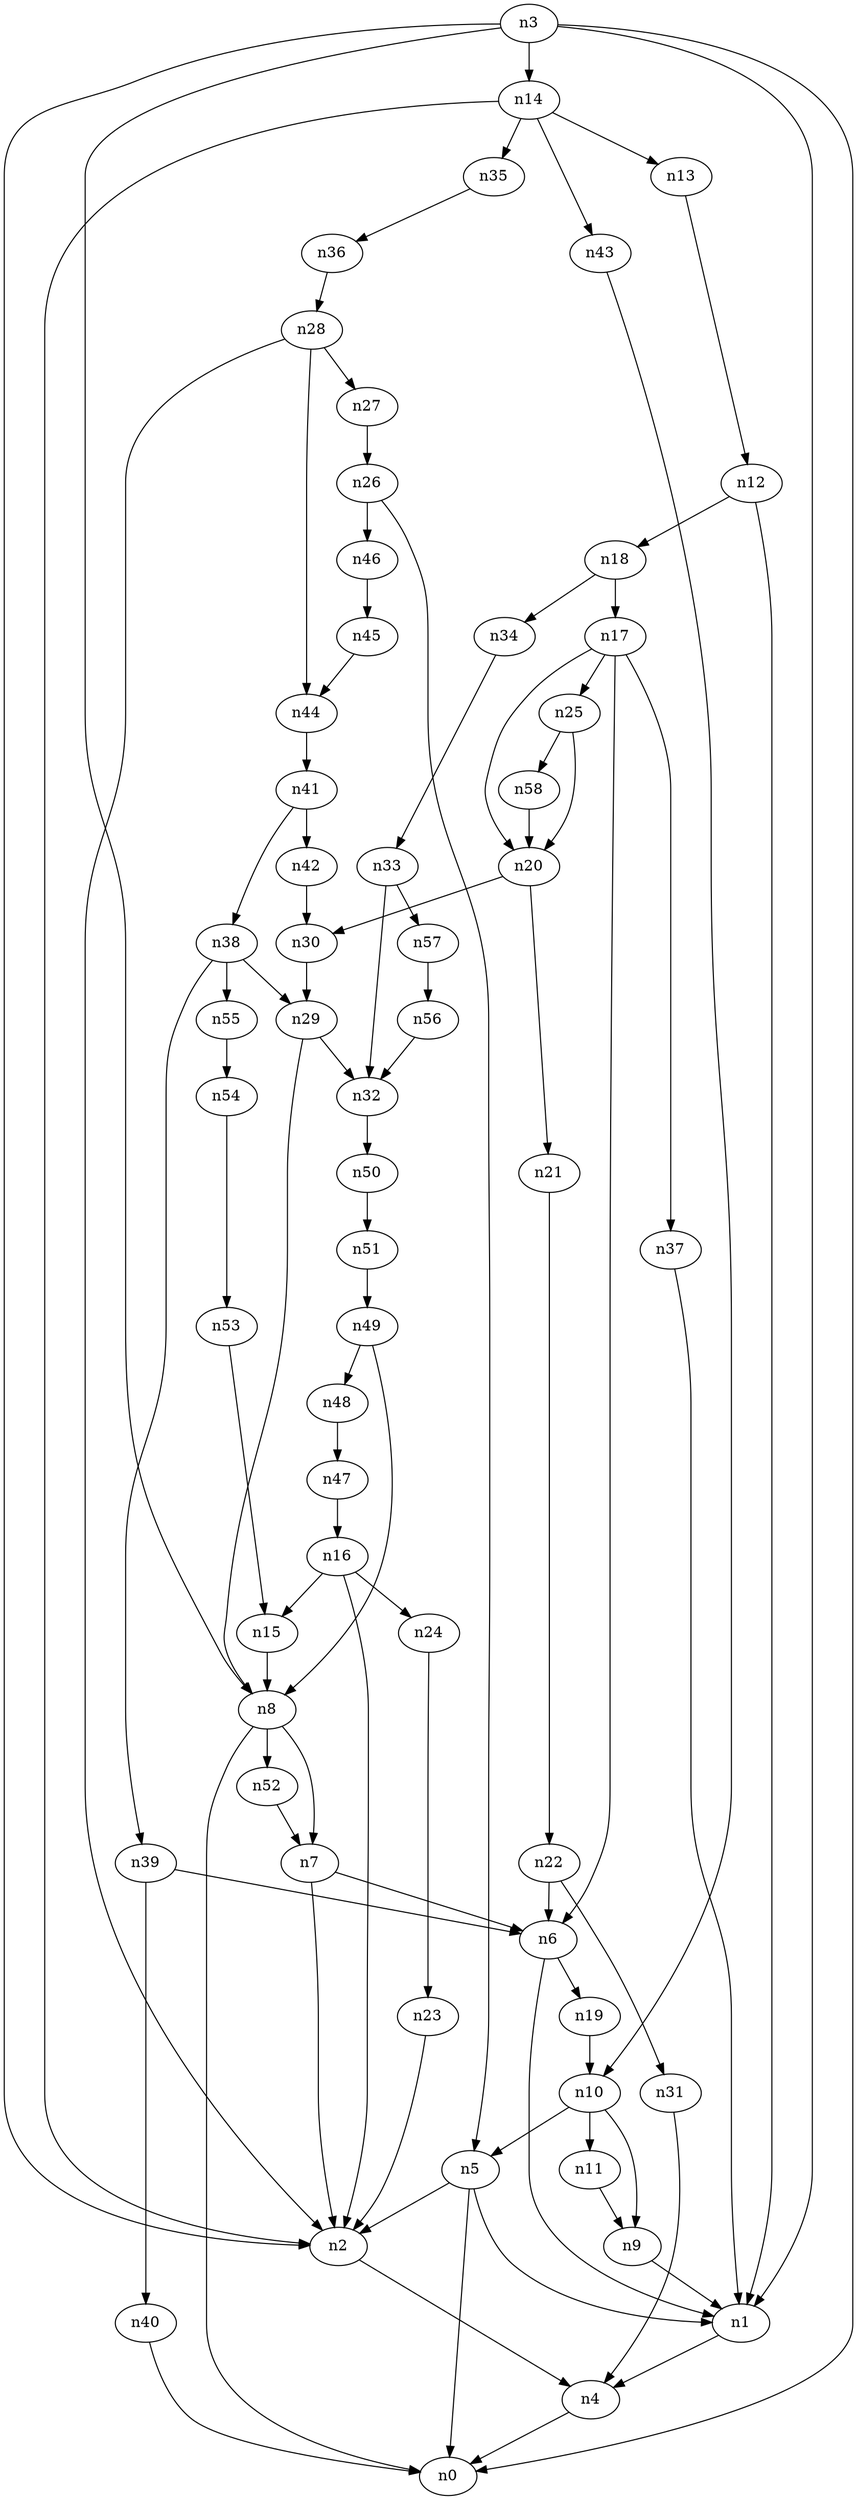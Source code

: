 digraph G {
	n1 -> n4	 [_graphml_id=e4];
	n2 -> n4	 [_graphml_id=e7];
	n3 -> n0	 [_graphml_id=e0];
	n3 -> n1	 [_graphml_id=e3];
	n3 -> n2	 [_graphml_id=e6];
	n3 -> n8	 [_graphml_id=e59];
	n3 -> n14	 [_graphml_id=e31];
	n4 -> n0	 [_graphml_id=e1];
	n5 -> n0	 [_graphml_id=e2];
	n5 -> n1	 [_graphml_id=e5];
	n5 -> n2	 [_graphml_id=e8];
	n6 -> n1	 [_graphml_id=e9];
	n6 -> n19	 [_graphml_id=e30];
	n7 -> n2	 [_graphml_id=e18];
	n7 -> n6	 [_graphml_id=e10];
	n8 -> n0	 [_graphml_id=e12];
	n8 -> n7	 [_graphml_id=e11];
	n8 -> n52	 [_graphml_id=e82];
	n9 -> n1	 [_graphml_id=e13];
	n10 -> n5	 [_graphml_id=e15];
	n10 -> n9	 [_graphml_id=e14];
	n10 -> n11	 [_graphml_id=e16];
	n11 -> n9	 [_graphml_id=e17];
	n12 -> n1	 [_graphml_id=e19];
	n12 -> n18	 [_graphml_id=e28];
	n13 -> n12	 [_graphml_id=e20];
	n14 -> n2	 [_graphml_id=e22];
	n14 -> n13	 [_graphml_id=e21];
	n14 -> n35	 [_graphml_id=e54];
	n14 -> n43	 [_graphml_id=e68];
	n15 -> n8	 [_graphml_id=e23];
	n16 -> n2	 [_graphml_id=e25];
	n16 -> n15	 [_graphml_id=e24];
	n16 -> n24	 [_graphml_id=e38];
	n17 -> n6	 [_graphml_id=e26];
	n17 -> n20	 [_graphml_id=e32];
	n17 -> n25	 [_graphml_id=e39];
	n17 -> n37	 [_graphml_id=e58];
	n18 -> n17	 [_graphml_id=e27];
	n18 -> n34	 [_graphml_id=e53];
	n19 -> n10	 [_graphml_id=e29];
	n20 -> n21	 [_graphml_id=e33];
	n20 -> n30	 [_graphml_id=e47];
	n21 -> n22	 [_graphml_id=e34];
	n22 -> n6	 [_graphml_id=e35];
	n22 -> n31	 [_graphml_id=e49];
	n23 -> n2	 [_graphml_id=e36];
	n24 -> n23	 [_graphml_id=e37];
	n25 -> n20	 [_graphml_id=e40];
	n25 -> n58	 [_graphml_id=e91];
	n26 -> n5	 [_graphml_id=e41];
	n26 -> n46	 [_graphml_id=e73];
	n27 -> n26	 [_graphml_id=e42];
	n28 -> n2	 [_graphml_id=e44];
	n28 -> n27	 [_graphml_id=e43];
	n28 -> n44	 [_graphml_id=e83];
	n29 -> n8	 [_graphml_id=e45];
	n29 -> n32	 [_graphml_id=e50];
	n30 -> n29	 [_graphml_id=e46];
	n31 -> n4	 [_graphml_id=e48];
	n32 -> n50	 [_graphml_id=e78];
	n33 -> n32	 [_graphml_id=e51];
	n33 -> n57	 [_graphml_id=e90];
	n34 -> n33	 [_graphml_id=e52];
	n35 -> n36	 [_graphml_id=e55];
	n36 -> n28	 [_graphml_id=e56];
	n37 -> n1	 [_graphml_id=e57];
	n38 -> n29	 [_graphml_id=e60];
	n38 -> n39	 [_graphml_id=e61];
	n38 -> n55	 [_graphml_id=e87];
	n39 -> n6	 [_graphml_id=e69];
	n39 -> n40	 [_graphml_id=e62];
	n40 -> n0	 [_graphml_id=e63];
	n41 -> n38	 [_graphml_id=e64];
	n41 -> n42	 [_graphml_id=e65];
	n42 -> n30	 [_graphml_id=e66];
	n43 -> n10	 [_graphml_id=e67];
	n44 -> n41	 [_graphml_id=e70];
	n45 -> n44	 [_graphml_id=e71];
	n46 -> n45	 [_graphml_id=e72];
	n47 -> n16	 [_graphml_id=e74];
	n48 -> n47	 [_graphml_id=e75];
	n49 -> n8	 [_graphml_id=e77];
	n49 -> n48	 [_graphml_id=e76];
	n50 -> n51	 [_graphml_id=e79];
	n51 -> n49	 [_graphml_id=e80];
	n52 -> n7	 [_graphml_id=e81];
	n53 -> n15	 [_graphml_id=e84];
	n54 -> n53	 [_graphml_id=e85];
	n55 -> n54	 [_graphml_id=e86];
	n56 -> n32	 [_graphml_id=e88];
	n57 -> n56	 [_graphml_id=e89];
	n58 -> n20	 [_graphml_id=e92];
}
